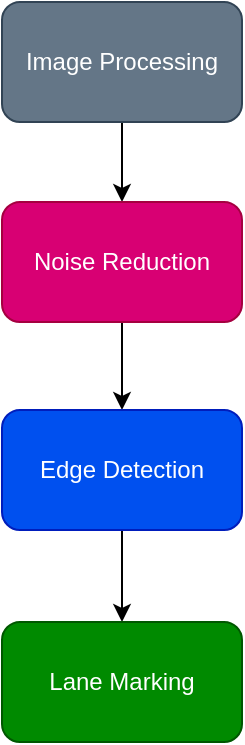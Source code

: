 <mxfile version="21.6.5" type="device">
  <diagram name="Page-1" id="Nyk4L6-wBPTgb3dulhPT">
    <mxGraphModel dx="1026" dy="685" grid="1" gridSize="10" guides="1" tooltips="1" connect="1" arrows="1" fold="1" page="1" pageScale="1" pageWidth="1169" pageHeight="827" math="0" shadow="0">
      <root>
        <mxCell id="0" />
        <mxCell id="1" parent="0" />
        <mxCell id="CZXsg4LtJaAlgX--GsCp-5" style="edgeStyle=orthogonalEdgeStyle;rounded=0;orthogonalLoop=1;jettySize=auto;html=1;exitX=0.5;exitY=1;exitDx=0;exitDy=0;entryX=0.5;entryY=0;entryDx=0;entryDy=0;" edge="1" parent="1" source="CZXsg4LtJaAlgX--GsCp-1" target="CZXsg4LtJaAlgX--GsCp-2">
          <mxGeometry relative="1" as="geometry" />
        </mxCell>
        <mxCell id="CZXsg4LtJaAlgX--GsCp-1" value="Image Processing" style="rounded=1;whiteSpace=wrap;html=1;fillColor=#647687;strokeColor=#314354;fontColor=#ffffff;" vertex="1" parent="1">
          <mxGeometry x="80" y="150" width="120" height="60" as="geometry" />
        </mxCell>
        <mxCell id="CZXsg4LtJaAlgX--GsCp-6" style="edgeStyle=orthogonalEdgeStyle;rounded=0;orthogonalLoop=1;jettySize=auto;html=1;exitX=0.5;exitY=1;exitDx=0;exitDy=0;entryX=0.5;entryY=0;entryDx=0;entryDy=0;" edge="1" parent="1" source="CZXsg4LtJaAlgX--GsCp-2" target="CZXsg4LtJaAlgX--GsCp-3">
          <mxGeometry relative="1" as="geometry" />
        </mxCell>
        <mxCell id="CZXsg4LtJaAlgX--GsCp-2" value="Noise Reduction" style="rounded=1;whiteSpace=wrap;html=1;fillColor=#d80073;fontColor=#ffffff;strokeColor=#A50040;" vertex="1" parent="1">
          <mxGeometry x="80" y="250" width="120" height="60" as="geometry" />
        </mxCell>
        <mxCell id="CZXsg4LtJaAlgX--GsCp-7" style="edgeStyle=orthogonalEdgeStyle;rounded=0;orthogonalLoop=1;jettySize=auto;html=1;exitX=0.5;exitY=1;exitDx=0;exitDy=0;entryX=0.5;entryY=0;entryDx=0;entryDy=0;" edge="1" parent="1" source="CZXsg4LtJaAlgX--GsCp-3" target="CZXsg4LtJaAlgX--GsCp-4">
          <mxGeometry relative="1" as="geometry" />
        </mxCell>
        <mxCell id="CZXsg4LtJaAlgX--GsCp-3" value="Edge Detection" style="rounded=1;whiteSpace=wrap;html=1;fillColor=#0050ef;fontColor=#ffffff;strokeColor=#001DBC;" vertex="1" parent="1">
          <mxGeometry x="80" y="354" width="120" height="60" as="geometry" />
        </mxCell>
        <mxCell id="CZXsg4LtJaAlgX--GsCp-4" value="Lane Marking" style="rounded=1;whiteSpace=wrap;html=1;fillColor=#008a00;fontColor=#ffffff;strokeColor=#005700;" vertex="1" parent="1">
          <mxGeometry x="80" y="460" width="120" height="60" as="geometry" />
        </mxCell>
      </root>
    </mxGraphModel>
  </diagram>
</mxfile>

